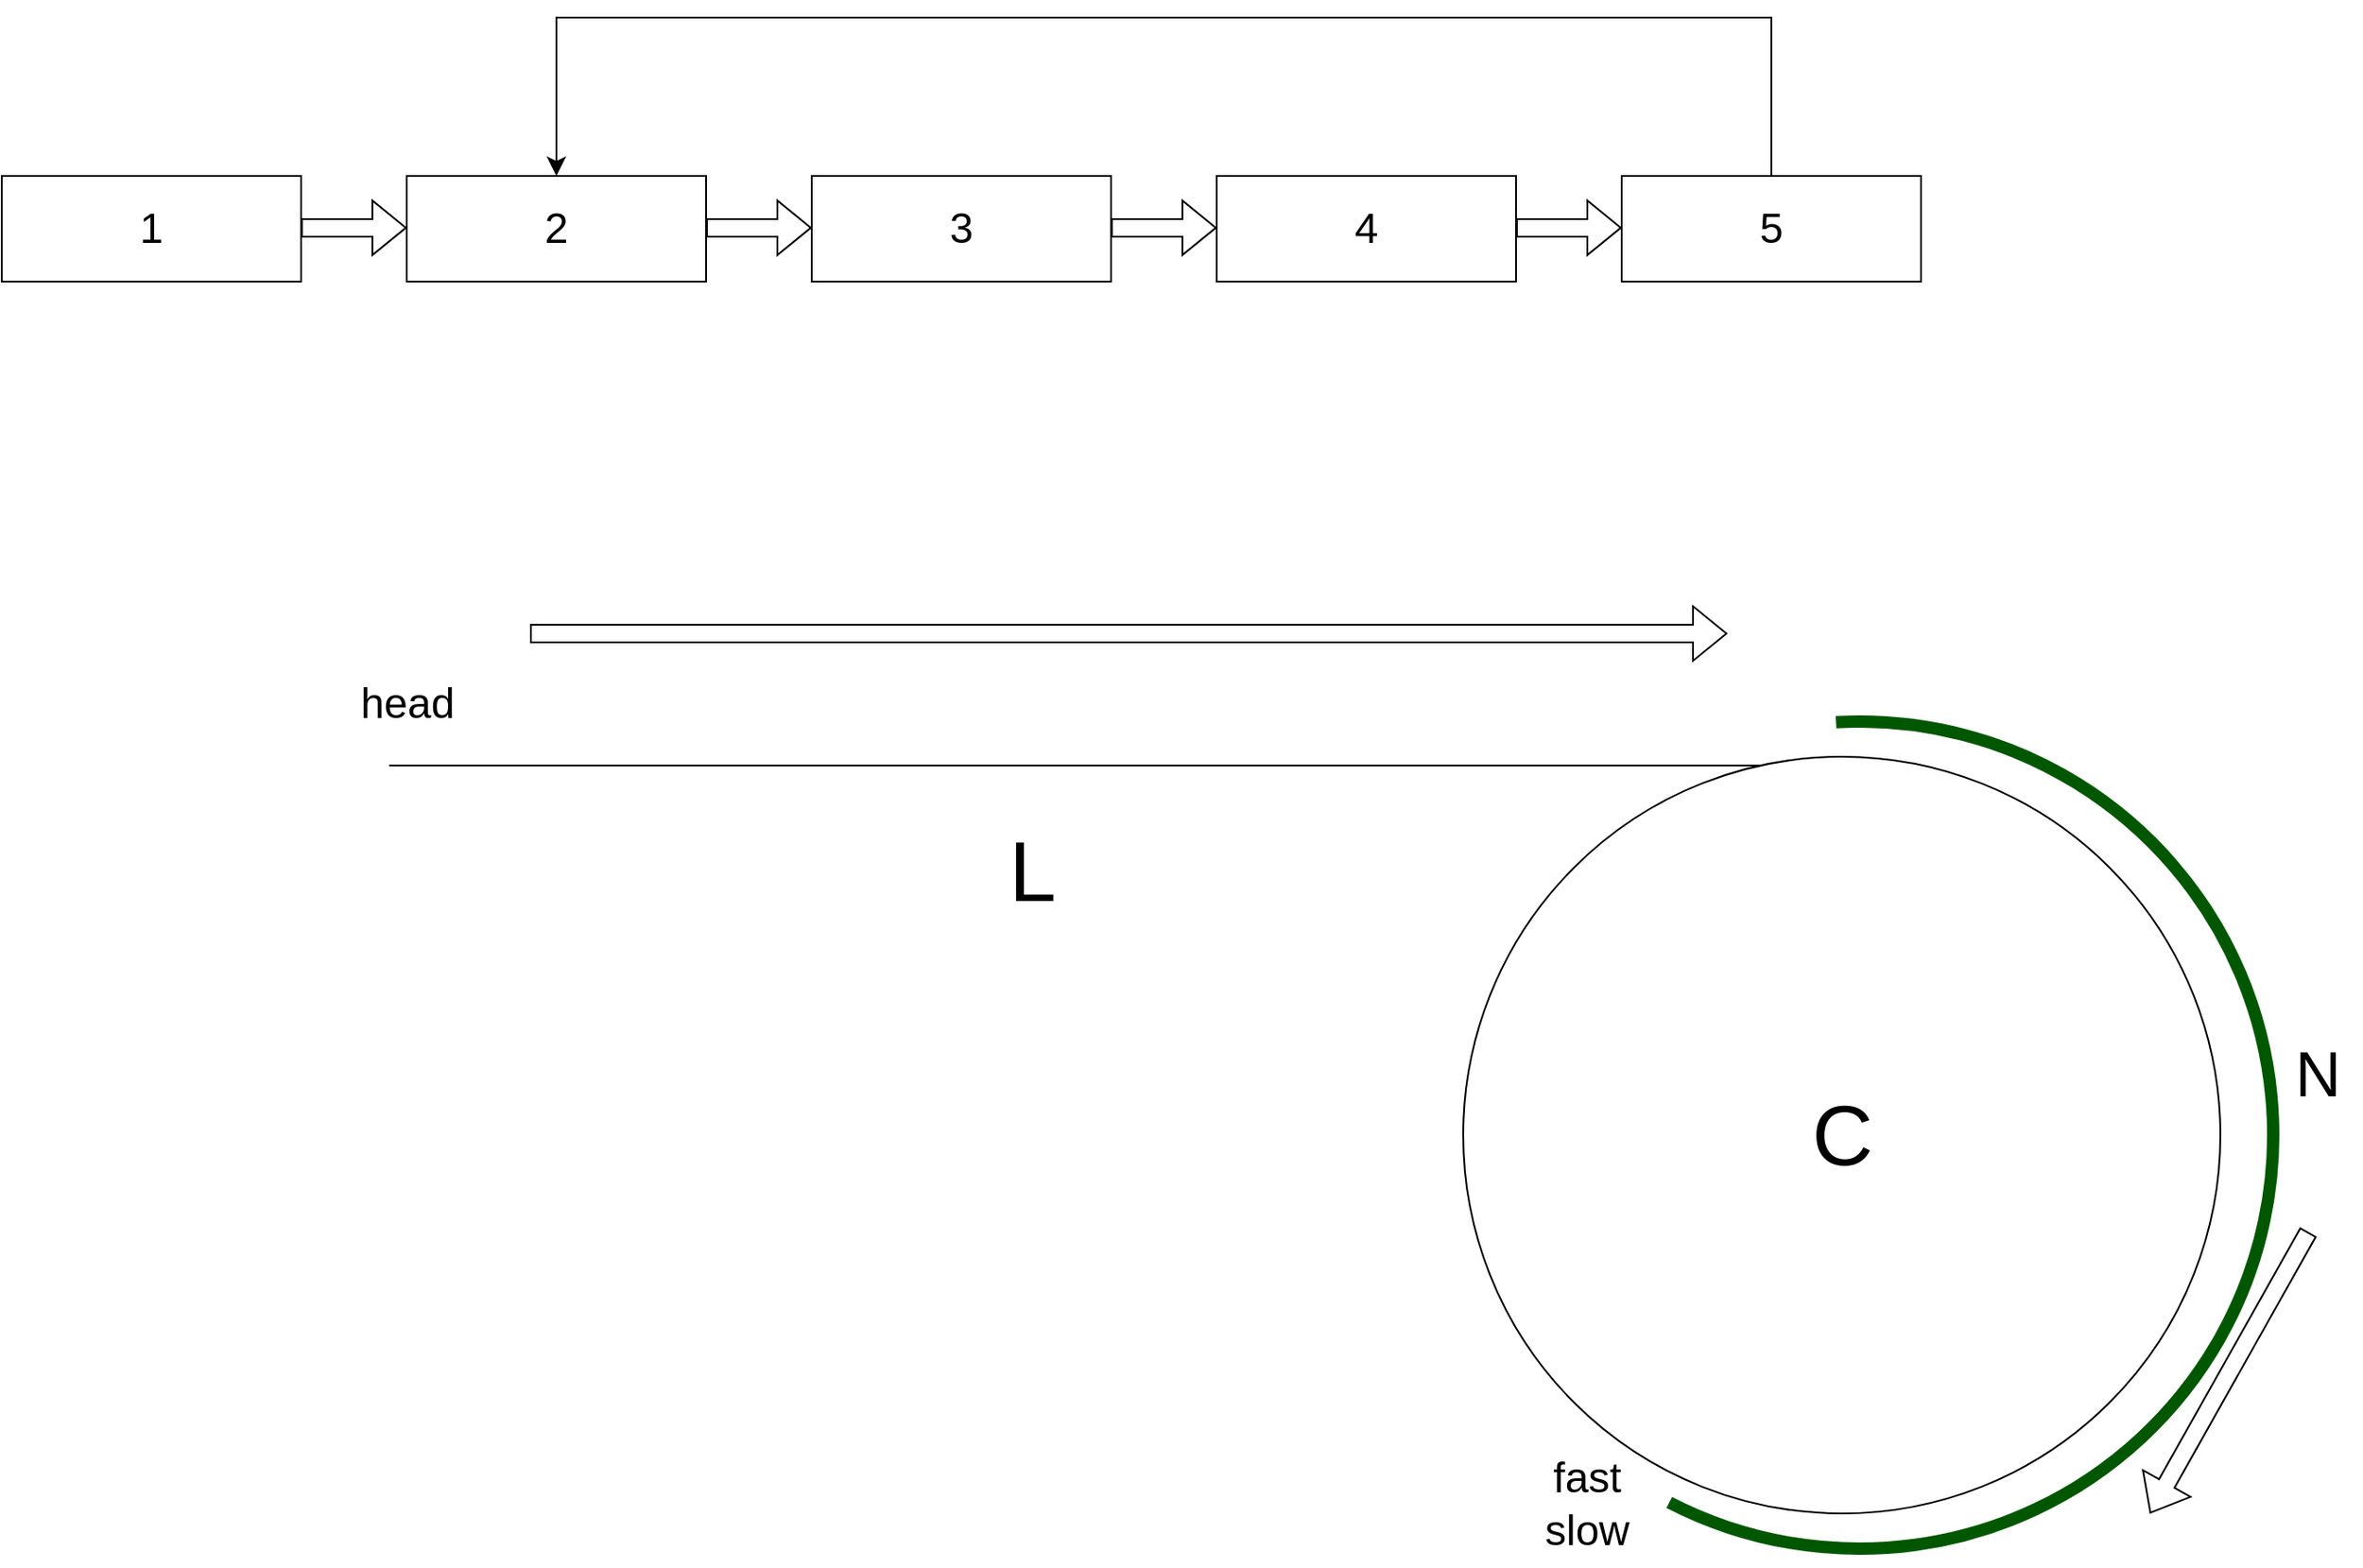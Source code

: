 <mxfile version="24.2.5" type="device">
  <diagram name="第 1 页" id="5XBvBNQQo7gbyL0PBxO8">
    <mxGraphModel dx="1695" dy="1246" grid="1" gridSize="10" guides="1" tooltips="1" connect="1" arrows="1" fold="1" page="1" pageScale="1" pageWidth="3300" pageHeight="4681" math="0" shadow="0">
      <root>
        <mxCell id="0" />
        <mxCell id="1" parent="0" />
        <mxCell id="ph8UUXczorFzUwQ-5vVf-1" value="&lt;font style=&quot;font-size: 24px;&quot;&gt;1&lt;/font&gt;" style="rounded=0;whiteSpace=wrap;html=1;" vertex="1" parent="1">
          <mxGeometry x="170" y="240" width="170" height="60" as="geometry" />
        </mxCell>
        <mxCell id="ph8UUXczorFzUwQ-5vVf-2" value="&lt;font style=&quot;font-size: 24px;&quot;&gt;2&lt;/font&gt;" style="rounded=0;whiteSpace=wrap;html=1;" vertex="1" parent="1">
          <mxGeometry x="400" y="240" width="170" height="60" as="geometry" />
        </mxCell>
        <mxCell id="ph8UUXczorFzUwQ-5vVf-3" value="&lt;font style=&quot;font-size: 24px;&quot;&gt;3&lt;/font&gt;" style="rounded=0;whiteSpace=wrap;html=1;" vertex="1" parent="1">
          <mxGeometry x="630" y="240" width="170" height="60" as="geometry" />
        </mxCell>
        <mxCell id="ph8UUXczorFzUwQ-5vVf-4" value="&lt;font style=&quot;font-size: 24px;&quot;&gt;4&lt;/font&gt;" style="rounded=0;whiteSpace=wrap;html=1;" vertex="1" parent="1">
          <mxGeometry x="860" y="240" width="170" height="60" as="geometry" />
        </mxCell>
        <mxCell id="ph8UUXczorFzUwQ-5vVf-5" value="" style="shape=flexArrow;endArrow=classic;html=1;rounded=0;" edge="1" parent="1">
          <mxGeometry width="50" height="50" relative="1" as="geometry">
            <mxPoint x="340" y="269.44" as="sourcePoint" />
            <mxPoint x="400" y="269.44" as="targetPoint" />
          </mxGeometry>
        </mxCell>
        <mxCell id="ph8UUXczorFzUwQ-5vVf-6" value="" style="shape=flexArrow;endArrow=classic;html=1;rounded=0;" edge="1" parent="1">
          <mxGeometry width="50" height="50" relative="1" as="geometry">
            <mxPoint x="570" y="269.44" as="sourcePoint" />
            <mxPoint x="630" y="269.44" as="targetPoint" />
          </mxGeometry>
        </mxCell>
        <mxCell id="ph8UUXczorFzUwQ-5vVf-8" value="" style="shape=flexArrow;endArrow=classic;html=1;rounded=0;" edge="1" parent="1">
          <mxGeometry width="50" height="50" relative="1" as="geometry">
            <mxPoint x="800" y="269.44" as="sourcePoint" />
            <mxPoint x="860" y="269.44" as="targetPoint" />
          </mxGeometry>
        </mxCell>
        <mxCell id="ph8UUXczorFzUwQ-5vVf-9" value="&lt;span style=&quot;font-size: 24px;&quot;&gt;5&lt;/span&gt;" style="rounded=0;whiteSpace=wrap;html=1;" vertex="1" parent="1">
          <mxGeometry x="1090" y="240" width="170" height="60" as="geometry" />
        </mxCell>
        <mxCell id="ph8UUXczorFzUwQ-5vVf-12" value="" style="shape=flexArrow;endArrow=classic;html=1;rounded=0;" edge="1" parent="1">
          <mxGeometry width="50" height="50" relative="1" as="geometry">
            <mxPoint x="1030" y="269.44" as="sourcePoint" />
            <mxPoint x="1090" y="269.44" as="targetPoint" />
          </mxGeometry>
        </mxCell>
        <mxCell id="ph8UUXczorFzUwQ-5vVf-13" value="" style="edgeStyle=elbowEdgeStyle;elbow=vertical;endArrow=classic;html=1;curved=0;rounded=0;endSize=8;startSize=8;exitX=0.5;exitY=0;exitDx=0;exitDy=0;entryX=0.5;entryY=0;entryDx=0;entryDy=0;" edge="1" parent="1" source="ph8UUXczorFzUwQ-5vVf-9" target="ph8UUXczorFzUwQ-5vVf-2">
          <mxGeometry width="50" height="50" relative="1" as="geometry">
            <mxPoint x="1165" y="240" as="sourcePoint" />
            <mxPoint x="850" y="50" as="targetPoint" />
            <Array as="points">
              <mxPoint x="820" y="150" />
            </Array>
          </mxGeometry>
        </mxCell>
        <mxCell id="ph8UUXczorFzUwQ-5vVf-17" value="" style="line;strokeWidth=1;rotatable=0;dashed=0;labelPosition=right;align=left;verticalAlign=middle;spacingTop=0;spacingLeft=6;points=[];portConstraint=eastwest;" vertex="1" parent="1">
          <mxGeometry x="390" y="570" width="820" height="10" as="geometry" />
        </mxCell>
        <mxCell id="ph8UUXczorFzUwQ-5vVf-18" value="" style="verticalLabelPosition=bottom;verticalAlign=top;html=1;shape=mxgraph.flowchart.on-page_reference;" vertex="1" parent="1">
          <mxGeometry x="1000" y="570" width="430" height="430" as="geometry" />
        </mxCell>
        <mxCell id="ph8UUXczorFzUwQ-5vVf-19" value="&lt;font style=&quot;font-size: 24px;&quot;&gt;head&lt;/font&gt;" style="text;html=1;align=center;verticalAlign=middle;resizable=0;points=[];autosize=1;strokeColor=none;fillColor=none;" vertex="1" parent="1">
          <mxGeometry x="360" y="520" width="80" height="40" as="geometry" />
        </mxCell>
        <mxCell id="ph8UUXczorFzUwQ-5vVf-20" value="&lt;font style=&quot;font-size: 24px;&quot;&gt;fast&lt;/font&gt;" style="text;html=1;align=center;verticalAlign=middle;resizable=0;points=[];autosize=1;strokeColor=none;fillColor=none;" vertex="1" parent="1">
          <mxGeometry x="1040" y="960" width="60" height="40" as="geometry" />
        </mxCell>
        <mxCell id="ph8UUXczorFzUwQ-5vVf-21" value="&lt;font style=&quot;font-size: 24px;&quot;&gt;slow&lt;/font&gt;" style="text;html=1;align=center;verticalAlign=middle;resizable=0;points=[];autosize=1;strokeColor=none;fillColor=none;" vertex="1" parent="1">
          <mxGeometry x="1035" y="990" width="70" height="40" as="geometry" />
        </mxCell>
        <mxCell id="ph8UUXczorFzUwQ-5vVf-23" value="" style="shape=flexArrow;endArrow=classic;html=1;rounded=0;" edge="1" parent="1">
          <mxGeometry width="50" height="50" relative="1" as="geometry">
            <mxPoint x="470" y="500" as="sourcePoint" />
            <mxPoint x="1150" y="500" as="targetPoint" />
          </mxGeometry>
        </mxCell>
        <mxCell id="ph8UUXczorFzUwQ-5vVf-24" value="" style="shape=flexArrow;endArrow=classic;html=1;rounded=0;" edge="1" parent="1">
          <mxGeometry width="50" height="50" relative="1" as="geometry">
            <mxPoint x="1480" y="840" as="sourcePoint" />
            <mxPoint x="1390" y="1000" as="targetPoint" />
          </mxGeometry>
        </mxCell>
        <mxCell id="ph8UUXczorFzUwQ-5vVf-25" value="&lt;font style=&quot;font-size: 48px;&quot;&gt;L&lt;/font&gt;" style="text;html=1;align=center;verticalAlign=middle;resizable=0;points=[];autosize=1;strokeColor=none;fillColor=none;" vertex="1" parent="1">
          <mxGeometry x="730" y="600" width="50" height="70" as="geometry" />
        </mxCell>
        <mxCell id="ph8UUXczorFzUwQ-5vVf-26" value="&lt;font style=&quot;font-size: 48px;&quot;&gt;C&lt;/font&gt;" style="text;html=1;align=center;verticalAlign=middle;resizable=0;points=[];autosize=1;strokeColor=none;fillColor=none;" vertex="1" parent="1">
          <mxGeometry x="1185" y="750" width="60" height="70" as="geometry" />
        </mxCell>
        <mxCell id="ph8UUXczorFzUwQ-5vVf-32" value="" style="verticalLabelPosition=bottom;verticalAlign=top;html=1;shape=mxgraph.basic.arc;startAngle=0.991;endAngle=0.576;fillColor=#008a00;fontColor=#ffffff;strokeColor=#005700;strokeWidth=7;" vertex="1" parent="1">
          <mxGeometry x="990" y="550" width="470" height="470" as="geometry" />
        </mxCell>
        <mxCell id="ph8UUXczorFzUwQ-5vVf-36" value="&lt;font style=&quot;font-size: 36px;&quot;&gt;N&lt;/font&gt;" style="text;html=1;align=center;verticalAlign=middle;resizable=0;points=[];autosize=1;strokeColor=none;fillColor=none;" vertex="1" parent="1">
          <mxGeometry x="1460" y="720" width="50" height="60" as="geometry" />
        </mxCell>
      </root>
    </mxGraphModel>
  </diagram>
</mxfile>
